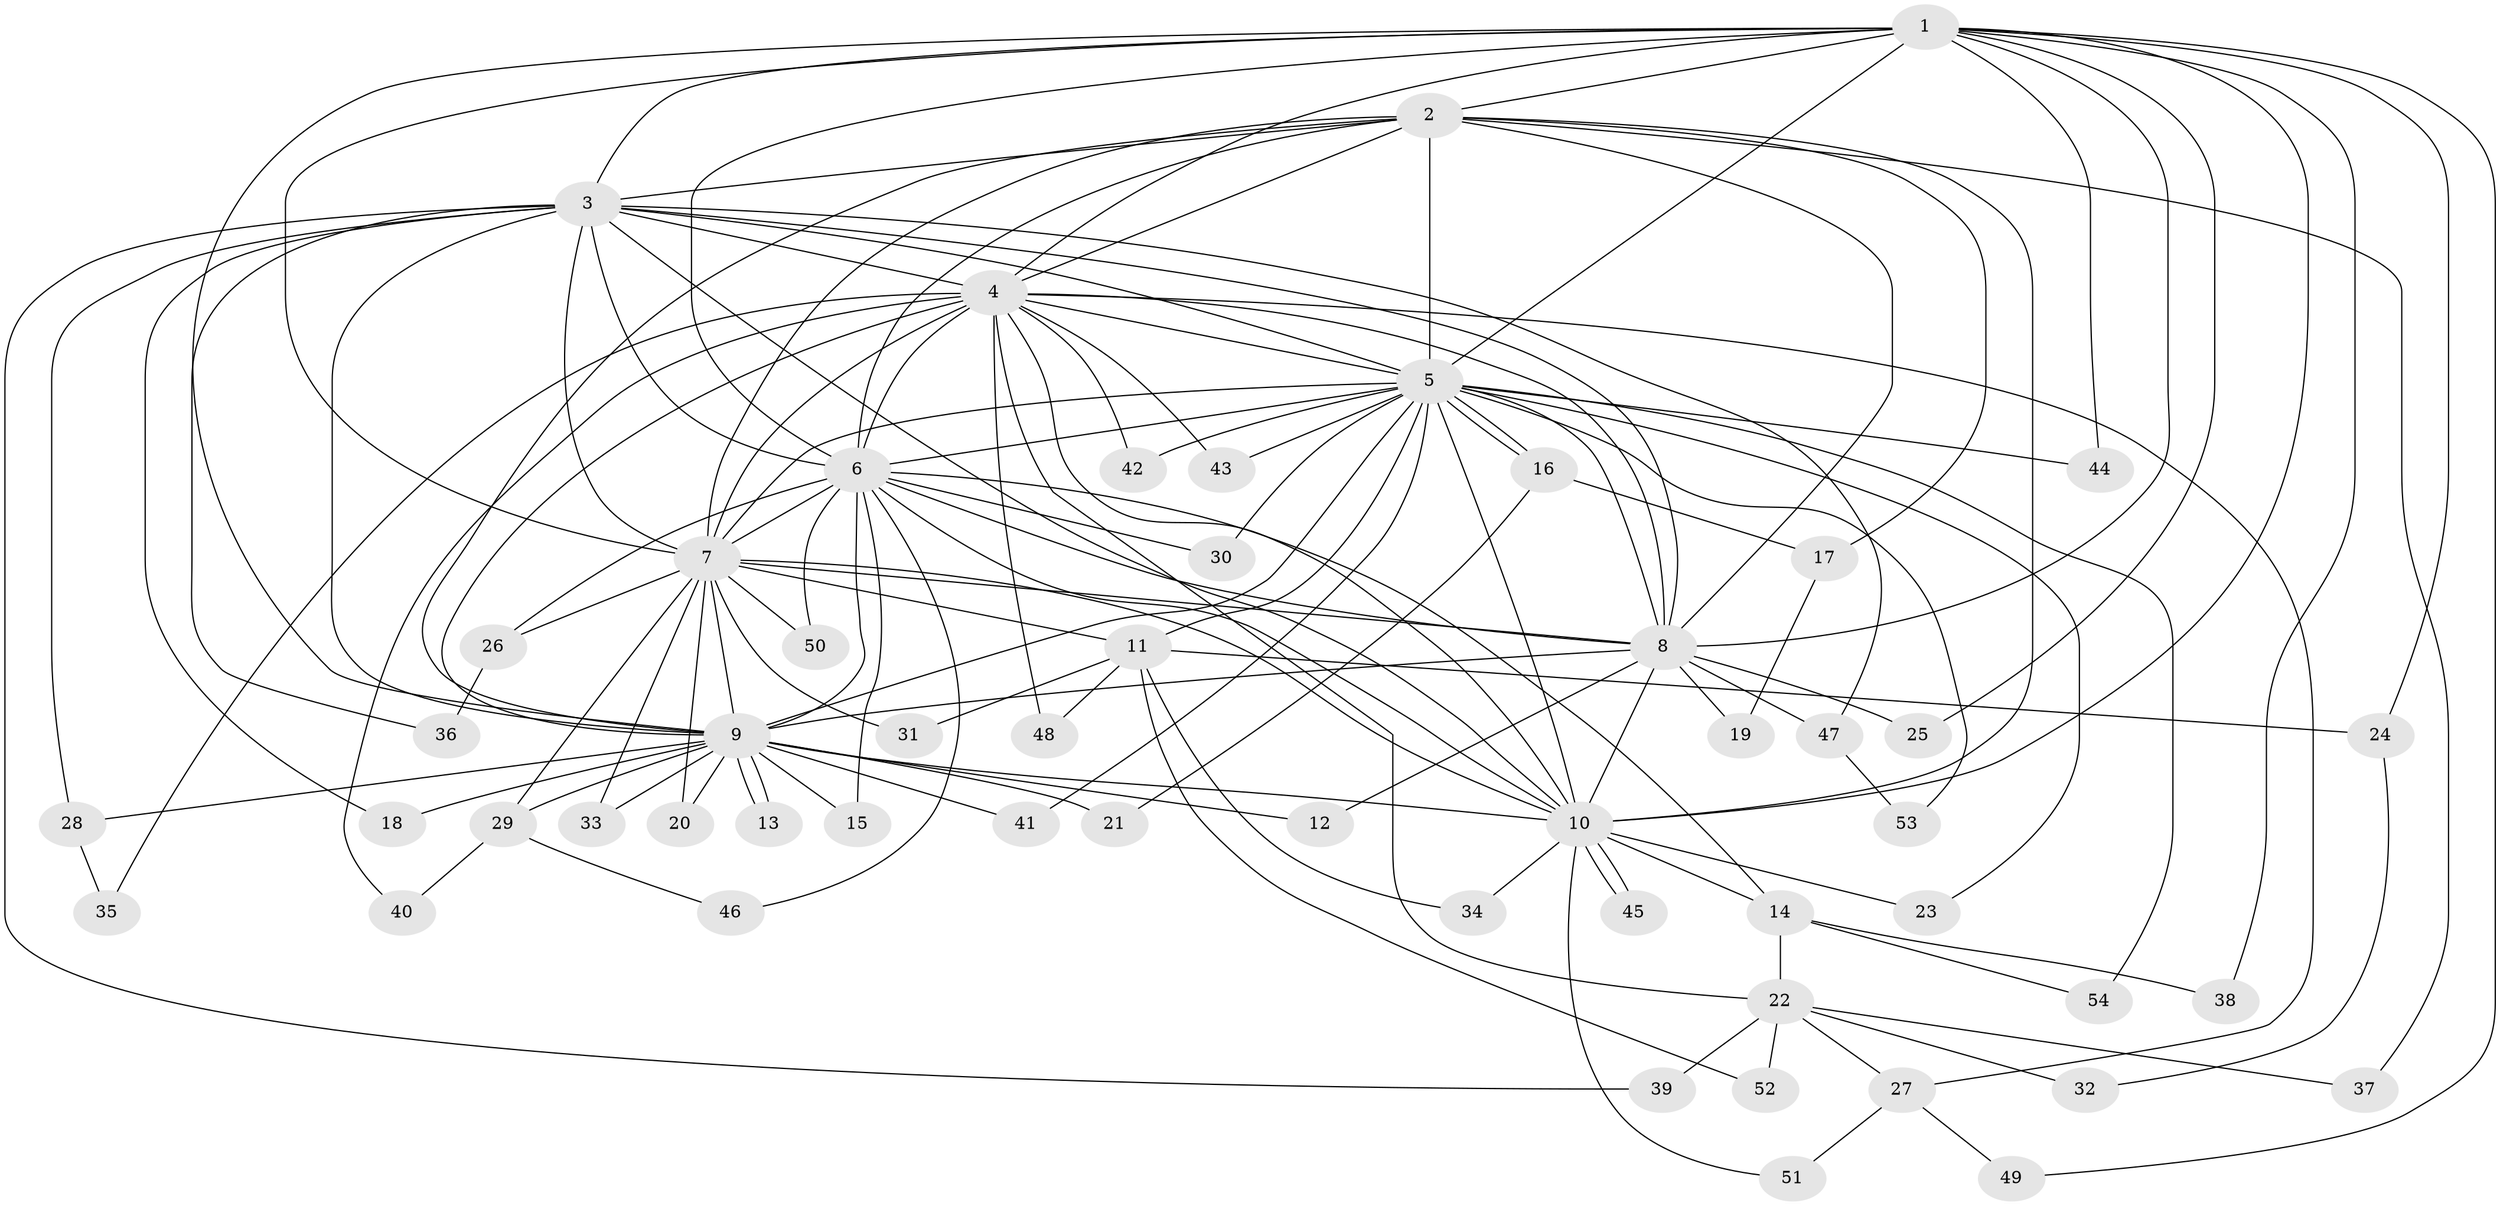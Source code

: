 // coarse degree distribution, {12: 0.125, 4: 0.125, 5: 0.0625, 1: 0.25, 2: 0.375, 3: 0.0625}
// Generated by graph-tools (version 1.1) at 2025/17/03/04/25 18:17:35]
// undirected, 54 vertices, 133 edges
graph export_dot {
graph [start="1"]
  node [color=gray90,style=filled];
  1;
  2;
  3;
  4;
  5;
  6;
  7;
  8;
  9;
  10;
  11;
  12;
  13;
  14;
  15;
  16;
  17;
  18;
  19;
  20;
  21;
  22;
  23;
  24;
  25;
  26;
  27;
  28;
  29;
  30;
  31;
  32;
  33;
  34;
  35;
  36;
  37;
  38;
  39;
  40;
  41;
  42;
  43;
  44;
  45;
  46;
  47;
  48;
  49;
  50;
  51;
  52;
  53;
  54;
  1 -- 2;
  1 -- 3;
  1 -- 4;
  1 -- 5;
  1 -- 6;
  1 -- 7;
  1 -- 8;
  1 -- 9;
  1 -- 10;
  1 -- 24;
  1 -- 25;
  1 -- 38;
  1 -- 44;
  1 -- 49;
  2 -- 3;
  2 -- 4;
  2 -- 5;
  2 -- 6;
  2 -- 7;
  2 -- 8;
  2 -- 9;
  2 -- 10;
  2 -- 17;
  2 -- 37;
  3 -- 4;
  3 -- 5;
  3 -- 6;
  3 -- 7;
  3 -- 8;
  3 -- 9;
  3 -- 10;
  3 -- 18;
  3 -- 28;
  3 -- 36;
  3 -- 39;
  3 -- 47;
  4 -- 5;
  4 -- 6;
  4 -- 7;
  4 -- 8;
  4 -- 9;
  4 -- 10;
  4 -- 22;
  4 -- 27;
  4 -- 35;
  4 -- 40;
  4 -- 42;
  4 -- 43;
  4 -- 48;
  5 -- 6;
  5 -- 7;
  5 -- 8;
  5 -- 9;
  5 -- 10;
  5 -- 11;
  5 -- 16;
  5 -- 16;
  5 -- 23;
  5 -- 30;
  5 -- 41;
  5 -- 42;
  5 -- 43;
  5 -- 44;
  5 -- 53;
  5 -- 54;
  6 -- 7;
  6 -- 8;
  6 -- 9;
  6 -- 10;
  6 -- 14;
  6 -- 15;
  6 -- 26;
  6 -- 30;
  6 -- 46;
  6 -- 50;
  7 -- 8;
  7 -- 9;
  7 -- 10;
  7 -- 11;
  7 -- 20;
  7 -- 26;
  7 -- 29;
  7 -- 31;
  7 -- 33;
  7 -- 50;
  8 -- 9;
  8 -- 10;
  8 -- 12;
  8 -- 19;
  8 -- 25;
  8 -- 47;
  9 -- 10;
  9 -- 12;
  9 -- 13;
  9 -- 13;
  9 -- 15;
  9 -- 18;
  9 -- 20;
  9 -- 21;
  9 -- 28;
  9 -- 29;
  9 -- 33;
  9 -- 41;
  10 -- 14;
  10 -- 23;
  10 -- 34;
  10 -- 45;
  10 -- 45;
  10 -- 51;
  11 -- 24;
  11 -- 31;
  11 -- 34;
  11 -- 48;
  11 -- 52;
  14 -- 22;
  14 -- 38;
  14 -- 54;
  16 -- 17;
  16 -- 21;
  17 -- 19;
  22 -- 27;
  22 -- 32;
  22 -- 37;
  22 -- 39;
  22 -- 52;
  24 -- 32;
  26 -- 36;
  27 -- 49;
  27 -- 51;
  28 -- 35;
  29 -- 40;
  29 -- 46;
  47 -- 53;
}
